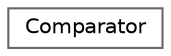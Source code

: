 digraph "Graphical Class Hierarchy"
{
 // LATEX_PDF_SIZE
  bgcolor="transparent";
  edge [fontname=Helvetica,fontsize=10,labelfontname=Helvetica,labelfontsize=10];
  node [fontname=Helvetica,fontsize=10,shape=box,height=0.2,width=0.4];
  rankdir="LR";
  Node0 [id="Node000000",label="Comparator",height=0.2,width=0.4,color="grey40", fillcolor="white", style="filled",URL="$classComparator.html",tooltip="Class to facilitate the comparing of chains for priority."];
}
